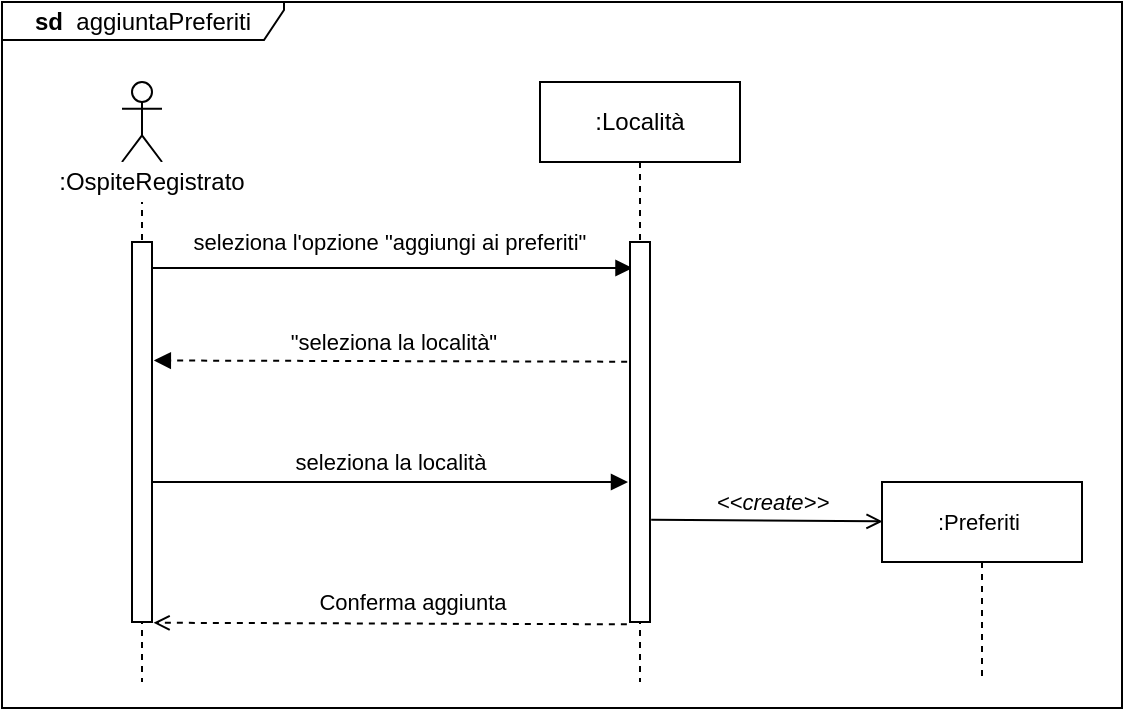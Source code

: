 <mxfile version="13.9.9" type="device"><diagram id="MIO8tU1UEvl1B__BIQpK" name="Page-1"><mxGraphModel dx="1086" dy="1975" grid="1" gridSize="10" guides="1" tooltips="1" connect="1" arrows="1" fold="1" page="1" pageScale="1" pageWidth="827" pageHeight="1169" math="0" shadow="0"><root><mxCell id="0"/><mxCell id="1" parent="0"/><mxCell id="ORToput19fKV2EuOsulp-1" value="&lt;b&gt;sd&amp;nbsp; &lt;/b&gt;aggiuntaPreferiti" style="shape=umlFrame;whiteSpace=wrap;html=1;width=141;height=19;" parent="1" vertex="1"><mxGeometry x="60" y="-1160" width="560" height="353" as="geometry"/></mxCell><mxCell id="RpKn_kDSweKcGPIISeoN-1" value="" style="endArrow=block;html=1;endFill=1;endSize=6;startSize=8;" parent="1" edge="1"><mxGeometry width="50" height="50" relative="1" as="geometry"><mxPoint x="130.75" y="-1027" as="sourcePoint"/><mxPoint x="375.25" y="-1027" as="targetPoint"/></mxGeometry></mxCell><mxCell id="biBlbflUzNOPunbcJSMS-14" value="" style="endArrow=open;dashed=1;endFill=0;endSize=6;html=1;exitX=-0.157;exitY=1.006;exitDx=0;exitDy=0;exitPerimeter=0;entryX=1.077;entryY=1.002;entryDx=0;entryDy=0;entryPerimeter=0;startSize=8;" parent="1" source="biBlbflUzNOPunbcJSMS-8" target="biBlbflUzNOPunbcJSMS-5" edge="1"><mxGeometry width="160" relative="1" as="geometry"><mxPoint x="299" y="-870" as="sourcePoint"/><mxPoint x="136" y="-892" as="targetPoint"/></mxGeometry></mxCell><mxCell id="biBlbflUzNOPunbcJSMS-13" value="" style="endArrow=open;endFill=1;endSize=6;html=1;exitX=1.06;exitY=0.731;exitDx=0;exitDy=0;exitPerimeter=0;entryX=0.003;entryY=0.197;entryDx=0;entryDy=0;entryPerimeter=0;startSize=8;" parent="1" source="biBlbflUzNOPunbcJSMS-8" target="biBlbflUzNOPunbcJSMS-11" edge="1"><mxGeometry width="160" relative="1" as="geometry"><mxPoint x="384" y="-960" as="sourcePoint"/><mxPoint x="498" y="-928" as="targetPoint"/></mxGeometry></mxCell><mxCell id="biBlbflUzNOPunbcJSMS-2" value=":Località" style="shape=umlLifeline;perimeter=lifelinePerimeter;whiteSpace=wrap;html=1;container=1;collapsible=0;recursiveResize=0;outlineConnect=0;" parent="1" vertex="1"><mxGeometry x="329" y="-1120" width="100" height="300" as="geometry"/></mxCell><mxCell id="biBlbflUzNOPunbcJSMS-8" value="" style="html=1;points=[];perimeter=orthogonalPerimeter;" parent="biBlbflUzNOPunbcJSMS-2" vertex="1"><mxGeometry x="45" y="80" width="10" height="190" as="geometry"/></mxCell><mxCell id="biBlbflUzNOPunbcJSMS-3" value="" style="shape=umlLifeline;participant=umlActor;perimeter=lifelinePerimeter;whiteSpace=wrap;html=1;container=1;collapsible=0;recursiveResize=0;verticalAlign=top;spacingTop=36;outlineConnect=0;" parent="1" vertex="1"><mxGeometry x="120" y="-1120" width="20" height="300" as="geometry"/></mxCell><mxCell id="biBlbflUzNOPunbcJSMS-5" value="" style="html=1;points=[];perimeter=orthogonalPerimeter;" parent="biBlbflUzNOPunbcJSMS-3" vertex="1"><mxGeometry x="5" y="80" width="10" height="190" as="geometry"/></mxCell><mxCell id="biBlbflUzNOPunbcJSMS-11" value="&lt;font style=&quot;font-size: 11px&quot;&gt;:Preferiti&amp;nbsp;&lt;/font&gt;" style="shape=umlLifeline;perimeter=lifelinePerimeter;whiteSpace=wrap;html=1;container=1;collapsible=0;recursiveResize=0;outlineConnect=0;" parent="1" vertex="1"><mxGeometry x="500" y="-920" width="100" height="100" as="geometry"/></mxCell><mxCell id="biBlbflUzNOPunbcJSMS-15" value="&lt;font style=&quot;font-size: 11px&quot;&gt;&lt;i&gt;&amp;lt;&amp;lt;create&amp;gt;&amp;gt;&lt;/i&gt;&lt;/font&gt;" style="text;html=1;align=center;verticalAlign=middle;resizable=0;points=[];autosize=1;" parent="1" vertex="1"><mxGeometry x="410" y="-920" width="70" height="20" as="geometry"/></mxCell><mxCell id="biBlbflUzNOPunbcJSMS-16" value="&lt;span style=&quot;line-height: 107%&quot;&gt;&lt;font style=&quot;font-size: 11px&quot;&gt;Conferma aggiunta&lt;/font&gt;&lt;/span&gt;" style="text;html=1;align=center;verticalAlign=middle;resizable=0;points=[];autosize=1;" parent="1" vertex="1"><mxGeometry x="210" y="-870" width="110" height="20" as="geometry"/></mxCell><mxCell id="TRykJOhFTjoU_KH9r5qd-1" value=":OspiteRegistrato" style="text;html=1;strokeColor=none;align=center;verticalAlign=middle;whiteSpace=wrap;rounded=0;fillColor=#ffffff;" parent="1" vertex="1"><mxGeometry x="70" y="-1080" width="130" height="20" as="geometry"/></mxCell><mxCell id="RpKn_kDSweKcGPIISeoN-4" value="&lt;font style=&quot;font-size: 11px&quot;&gt;seleziona l'opzione &quot;aggiungi ai preferiti&quot;&lt;/font&gt;" style="text;html=1;strokeColor=none;fillColor=none;align=center;verticalAlign=middle;whiteSpace=wrap;rounded=0;" parent="1" vertex="1"><mxGeometry x="141.25" y="-1050" width="226" height="20" as="geometry"/></mxCell><mxCell id="axV7vX1XYWdi4YzjS25Q-1" value="" style="endArrow=block;dashed=1;endFill=1;endSize=6;html=1;exitX=-0.157;exitY=1.006;exitDx=0;exitDy=0;exitPerimeter=0;entryX=1.077;entryY=1.002;entryDx=0;entryDy=0;entryPerimeter=0;startSize=8;" parent="1" edge="1"><mxGeometry width="160" relative="1" as="geometry"><mxPoint x="372.58" y="-980.15" as="sourcePoint"/><mxPoint x="135.92" y="-980.75" as="targetPoint"/></mxGeometry></mxCell><mxCell id="axV7vX1XYWdi4YzjS25Q-2" value="&lt;font style=&quot;font-size: 11px&quot;&gt;&quot;seleziona la località&quot;&lt;/font&gt;" style="text;html=1;strokeColor=none;fillColor=none;align=center;verticalAlign=middle;whiteSpace=wrap;rounded=0;" parent="1" vertex="1"><mxGeometry x="142.5" y="-1000.25" width="226" height="20" as="geometry"/></mxCell><mxCell id="axV7vX1XYWdi4YzjS25Q-3" value="" style="endArrow=block;html=1;endFill=1;endSize=6;startSize=8;" parent="1" edge="1"><mxGeometry width="50" height="50" relative="1" as="geometry"><mxPoint x="135" y="-920" as="sourcePoint"/><mxPoint x="373" y="-920" as="targetPoint"/></mxGeometry></mxCell><mxCell id="axV7vX1XYWdi4YzjS25Q-4" value="&lt;font style=&quot;font-size: 11px&quot;&gt;seleziona la località&lt;/font&gt;" style="text;html=1;strokeColor=none;fillColor=none;align=center;verticalAlign=middle;whiteSpace=wrap;rounded=0;" parent="1" vertex="1"><mxGeometry x="149.88" y="-940" width="208.75" height="20" as="geometry"/></mxCell></root></mxGraphModel></diagram></mxfile>